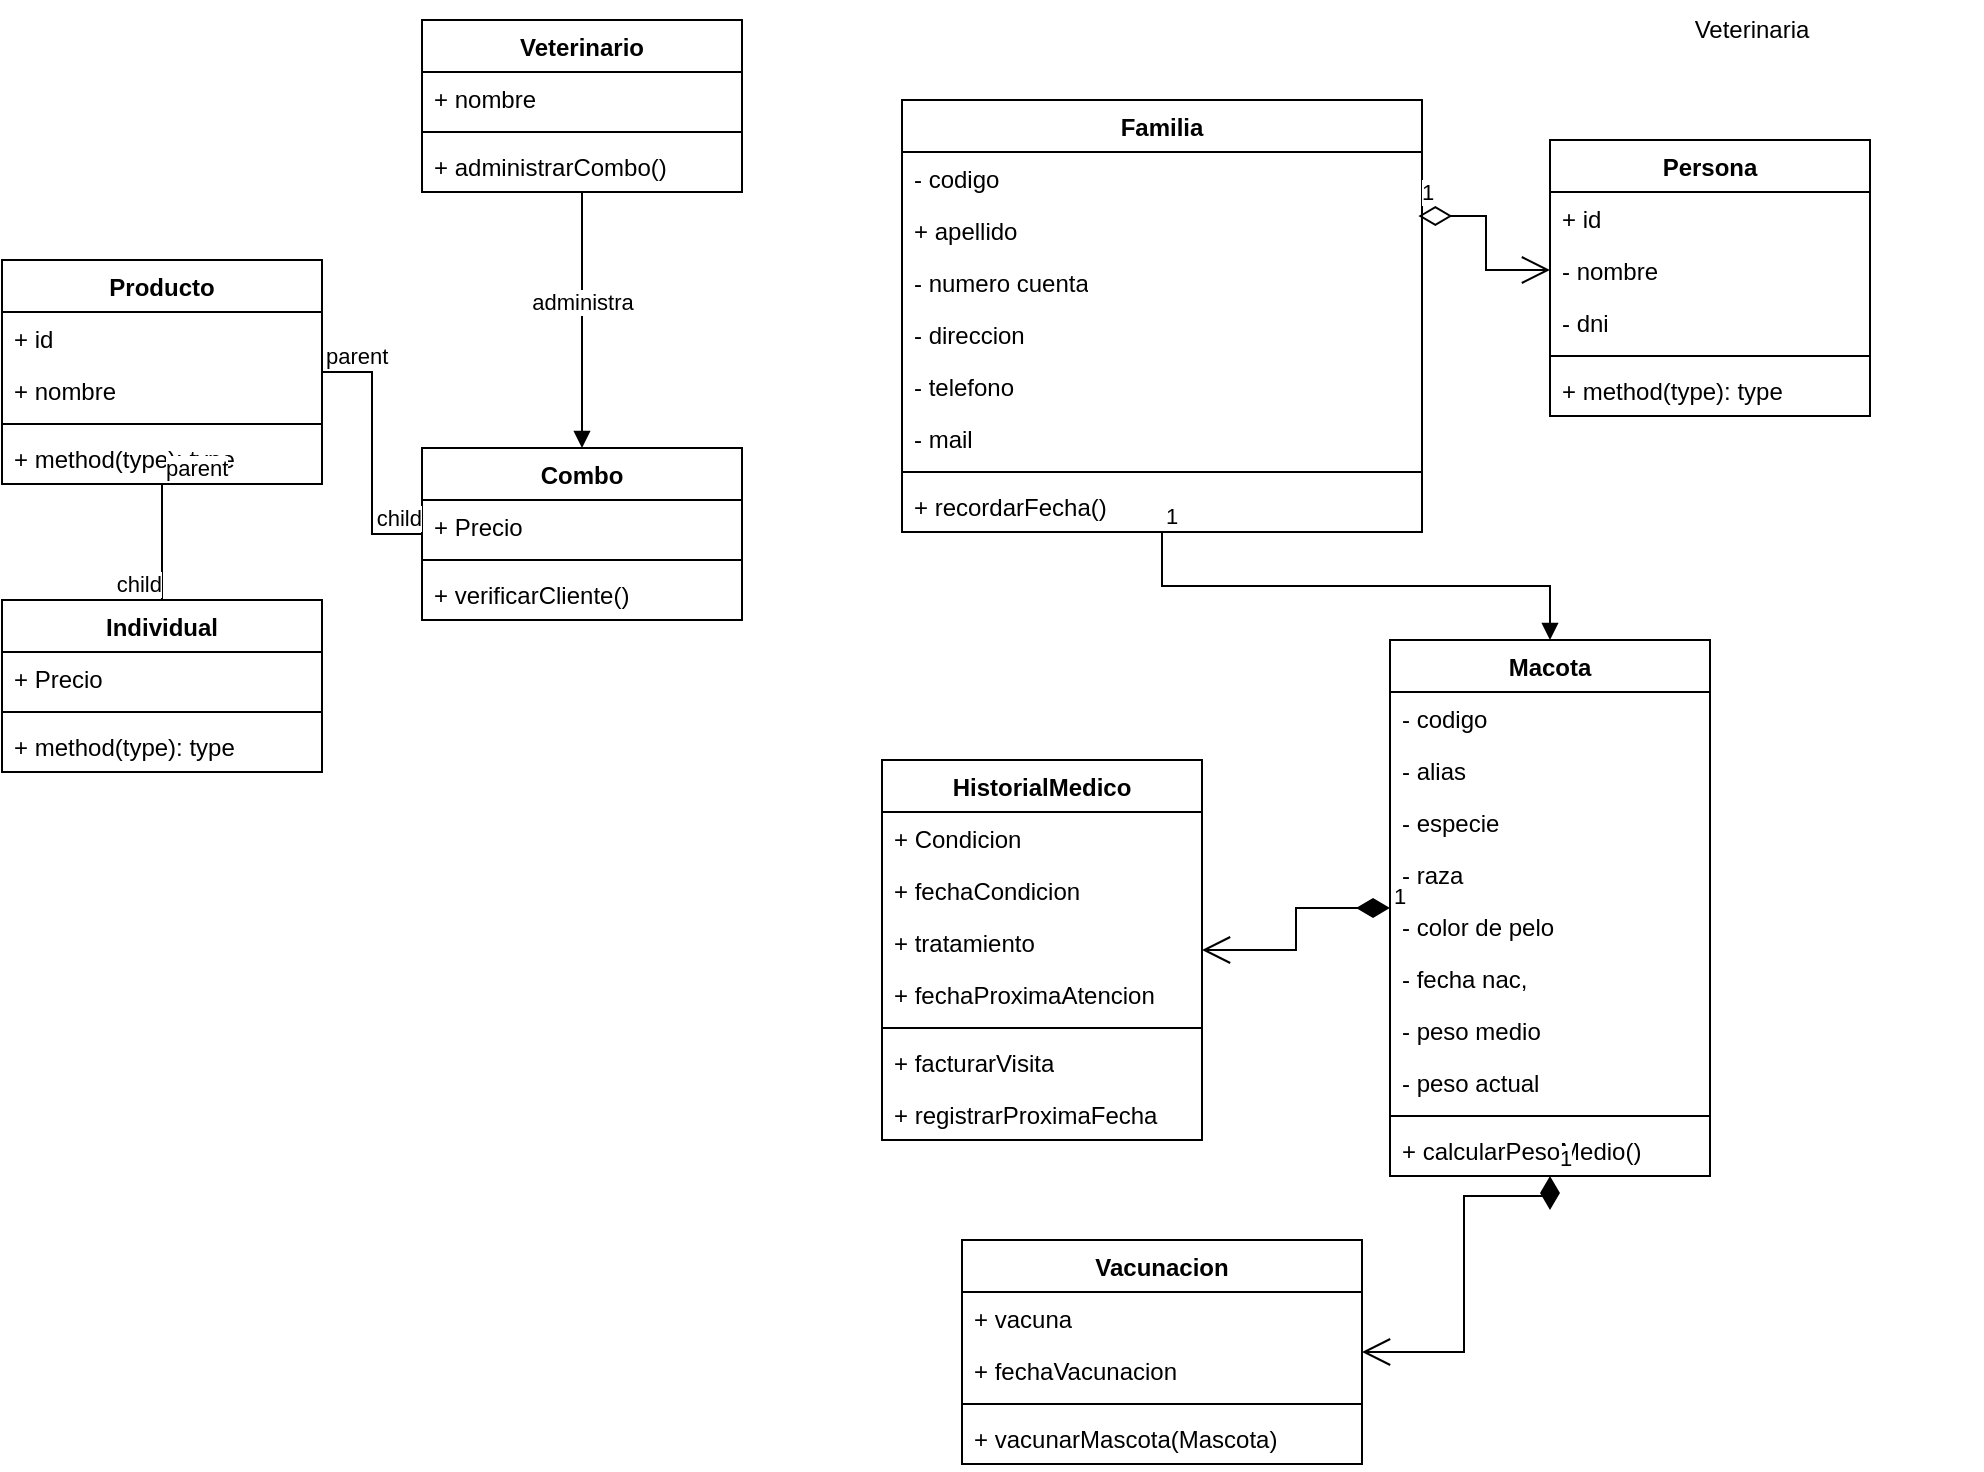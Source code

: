 <mxfile version="24.4.0" type="device">
  <diagram id="C5RBs43oDa-KdzZeNtuy" name="Page-1">
    <mxGraphModel dx="1338" dy="529" grid="1" gridSize="10" guides="1" tooltips="1" connect="1" arrows="1" fold="1" page="1" pageScale="1" pageWidth="827" pageHeight="1169" math="0" shadow="0">
      <root>
        <mxCell id="WIyWlLk6GJQsqaUBKTNV-0" />
        <mxCell id="WIyWlLk6GJQsqaUBKTNV-1" parent="WIyWlLk6GJQsqaUBKTNV-0" />
        <mxCell id="L2zTmdBYx0xDKRiUpcyv-3" value="Veterinaria" style="text;html=1;align=center;verticalAlign=middle;whiteSpace=wrap;rounded=0;" vertex="1" parent="WIyWlLk6GJQsqaUBKTNV-1">
          <mxGeometry x="320" y="20" width="230" height="30" as="geometry" />
        </mxCell>
        <mxCell id="L2zTmdBYx0xDKRiUpcyv-4" value="Familia" style="swimlane;fontStyle=1;align=center;verticalAlign=top;childLayout=stackLayout;horizontal=1;startSize=26;horizontalStack=0;resizeParent=1;resizeParentMax=0;resizeLast=0;collapsible=1;marginBottom=0;whiteSpace=wrap;html=1;" vertex="1" parent="WIyWlLk6GJQsqaUBKTNV-1">
          <mxGeometry x="10" y="70" width="260" height="216" as="geometry" />
        </mxCell>
        <mxCell id="L2zTmdBYx0xDKRiUpcyv-5" value="- codigo" style="text;strokeColor=none;fillColor=none;align=left;verticalAlign=top;spacingLeft=4;spacingRight=4;overflow=hidden;rotatable=0;points=[[0,0.5],[1,0.5]];portConstraint=eastwest;whiteSpace=wrap;html=1;" vertex="1" parent="L2zTmdBYx0xDKRiUpcyv-4">
          <mxGeometry y="26" width="260" height="26" as="geometry" />
        </mxCell>
        <mxCell id="L2zTmdBYx0xDKRiUpcyv-12" value="+ apellido" style="text;strokeColor=none;fillColor=none;align=left;verticalAlign=top;spacingLeft=4;spacingRight=4;overflow=hidden;rotatable=0;points=[[0,0.5],[1,0.5]];portConstraint=eastwest;whiteSpace=wrap;html=1;" vertex="1" parent="L2zTmdBYx0xDKRiUpcyv-4">
          <mxGeometry y="52" width="260" height="26" as="geometry" />
        </mxCell>
        <mxCell id="L2zTmdBYx0xDKRiUpcyv-13" value="- numero cuenta" style="text;strokeColor=none;fillColor=none;align=left;verticalAlign=top;spacingLeft=4;spacingRight=4;overflow=hidden;rotatable=0;points=[[0,0.5],[1,0.5]];portConstraint=eastwest;whiteSpace=wrap;html=1;" vertex="1" parent="L2zTmdBYx0xDKRiUpcyv-4">
          <mxGeometry y="78" width="260" height="26" as="geometry" />
        </mxCell>
        <mxCell id="L2zTmdBYx0xDKRiUpcyv-14" value="- direccion" style="text;strokeColor=none;fillColor=none;align=left;verticalAlign=top;spacingLeft=4;spacingRight=4;overflow=hidden;rotatable=0;points=[[0,0.5],[1,0.5]];portConstraint=eastwest;whiteSpace=wrap;html=1;" vertex="1" parent="L2zTmdBYx0xDKRiUpcyv-4">
          <mxGeometry y="104" width="260" height="26" as="geometry" />
        </mxCell>
        <mxCell id="L2zTmdBYx0xDKRiUpcyv-15" value="- telefono&lt;span style=&quot;color: rgba(0, 0, 0, 0); font-family: monospace; font-size: 0px; text-wrap: nowrap;&quot;&gt;%3CmxGraphModel%3E%3Croot%3E%3CmxCell%20id%3D%220%22%2F%3E%3CmxCell%20id%3D%221%22%20parent%3D%220%22%2F%3E%3CmxCell%20id%3D%222%22%20value%3D%22-%20numero%20cuenta%22%20style%3D%22text%3BstrokeColor%3Dnone%3BfillColor%3Dnone%3Balign%3Dleft%3BverticalAlign%3Dtop%3BspacingLeft%3D4%3BspacingRight%3D4%3Boverflow%3Dhidden%3Brotatable%3D0%3Bpoints%3D%5B%5B0%2C0.5%5D%2C%5B1%2C0.5%5D%5D%3BportConstraint%3Deastwest%3BwhiteSpace%3Dwrap%3Bhtml%3D1%3B%22%20vertex%3D%221%22%20parent%3D%221%22%3E%3CmxGeometry%20x%3D%2210%22%20y%3D%22148%22%20width%3D%22260%22%20height%3D%2226%22%20as%3D%22geometry%22%2F%3E%3C%2FmxCell%3E%3C%2Froot%3E%3C%2FmxGraphModel%3E&lt;/span&gt;" style="text;strokeColor=none;fillColor=none;align=left;verticalAlign=top;spacingLeft=4;spacingRight=4;overflow=hidden;rotatable=0;points=[[0,0.5],[1,0.5]];portConstraint=eastwest;whiteSpace=wrap;html=1;" vertex="1" parent="L2zTmdBYx0xDKRiUpcyv-4">
          <mxGeometry y="130" width="260" height="26" as="geometry" />
        </mxCell>
        <mxCell id="L2zTmdBYx0xDKRiUpcyv-16" value="- mail" style="text;strokeColor=none;fillColor=none;align=left;verticalAlign=top;spacingLeft=4;spacingRight=4;overflow=hidden;rotatable=0;points=[[0,0.5],[1,0.5]];portConstraint=eastwest;whiteSpace=wrap;html=1;" vertex="1" parent="L2zTmdBYx0xDKRiUpcyv-4">
          <mxGeometry y="156" width="260" height="26" as="geometry" />
        </mxCell>
        <mxCell id="L2zTmdBYx0xDKRiUpcyv-6" value="" style="line;strokeWidth=1;fillColor=none;align=left;verticalAlign=middle;spacingTop=-1;spacingLeft=3;spacingRight=3;rotatable=0;labelPosition=right;points=[];portConstraint=eastwest;strokeColor=inherit;" vertex="1" parent="L2zTmdBYx0xDKRiUpcyv-4">
          <mxGeometry y="182" width="260" height="8" as="geometry" />
        </mxCell>
        <mxCell id="L2zTmdBYx0xDKRiUpcyv-7" value="+ recordarFecha()" style="text;strokeColor=none;fillColor=none;align=left;verticalAlign=top;spacingLeft=4;spacingRight=4;overflow=hidden;rotatable=0;points=[[0,0.5],[1,0.5]];portConstraint=eastwest;whiteSpace=wrap;html=1;" vertex="1" parent="L2zTmdBYx0xDKRiUpcyv-4">
          <mxGeometry y="190" width="260" height="26" as="geometry" />
        </mxCell>
        <mxCell id="L2zTmdBYx0xDKRiUpcyv-8" value="Persona" style="swimlane;fontStyle=1;align=center;verticalAlign=top;childLayout=stackLayout;horizontal=1;startSize=26;horizontalStack=0;resizeParent=1;resizeParentMax=0;resizeLast=0;collapsible=1;marginBottom=0;whiteSpace=wrap;html=1;" vertex="1" parent="WIyWlLk6GJQsqaUBKTNV-1">
          <mxGeometry x="334" y="90" width="160" height="138" as="geometry" />
        </mxCell>
        <mxCell id="L2zTmdBYx0xDKRiUpcyv-9" value="+ id" style="text;strokeColor=none;fillColor=none;align=left;verticalAlign=top;spacingLeft=4;spacingRight=4;overflow=hidden;rotatable=0;points=[[0,0.5],[1,0.5]];portConstraint=eastwest;whiteSpace=wrap;html=1;" vertex="1" parent="L2zTmdBYx0xDKRiUpcyv-8">
          <mxGeometry y="26" width="160" height="26" as="geometry" />
        </mxCell>
        <mxCell id="L2zTmdBYx0xDKRiUpcyv-18" value="- nombre" style="text;strokeColor=none;fillColor=none;align=left;verticalAlign=top;spacingLeft=4;spacingRight=4;overflow=hidden;rotatable=0;points=[[0,0.5],[1,0.5]];portConstraint=eastwest;whiteSpace=wrap;html=1;" vertex="1" parent="L2zTmdBYx0xDKRiUpcyv-8">
          <mxGeometry y="52" width="160" height="26" as="geometry" />
        </mxCell>
        <mxCell id="L2zTmdBYx0xDKRiUpcyv-19" value="- dni" style="text;strokeColor=none;fillColor=none;align=left;verticalAlign=top;spacingLeft=4;spacingRight=4;overflow=hidden;rotatable=0;points=[[0,0.5],[1,0.5]];portConstraint=eastwest;whiteSpace=wrap;html=1;" vertex="1" parent="L2zTmdBYx0xDKRiUpcyv-8">
          <mxGeometry y="78" width="160" height="26" as="geometry" />
        </mxCell>
        <mxCell id="L2zTmdBYx0xDKRiUpcyv-10" value="" style="line;strokeWidth=1;fillColor=none;align=left;verticalAlign=middle;spacingTop=-1;spacingLeft=3;spacingRight=3;rotatable=0;labelPosition=right;points=[];portConstraint=eastwest;strokeColor=inherit;" vertex="1" parent="L2zTmdBYx0xDKRiUpcyv-8">
          <mxGeometry y="104" width="160" height="8" as="geometry" />
        </mxCell>
        <mxCell id="L2zTmdBYx0xDKRiUpcyv-11" value="+ method(type): type" style="text;strokeColor=none;fillColor=none;align=left;verticalAlign=top;spacingLeft=4;spacingRight=4;overflow=hidden;rotatable=0;points=[[0,0.5],[1,0.5]];portConstraint=eastwest;whiteSpace=wrap;html=1;" vertex="1" parent="L2zTmdBYx0xDKRiUpcyv-8">
          <mxGeometry y="112" width="160" height="26" as="geometry" />
        </mxCell>
        <mxCell id="L2zTmdBYx0xDKRiUpcyv-20" value="1" style="endArrow=open;html=1;endSize=12;startArrow=diamondThin;startSize=14;startFill=0;edgeStyle=orthogonalEdgeStyle;align=left;verticalAlign=bottom;rounded=0;exitX=0.993;exitY=0.231;exitDx=0;exitDy=0;exitPerimeter=0;entryX=0;entryY=0.5;entryDx=0;entryDy=0;" edge="1" parent="WIyWlLk6GJQsqaUBKTNV-1" source="L2zTmdBYx0xDKRiUpcyv-12" target="L2zTmdBYx0xDKRiUpcyv-18">
          <mxGeometry x="-1" y="3" relative="1" as="geometry">
            <mxPoint x="180" y="270" as="sourcePoint" />
            <mxPoint x="340" y="270" as="targetPoint" />
          </mxGeometry>
        </mxCell>
        <mxCell id="L2zTmdBYx0xDKRiUpcyv-21" value="Macota" style="swimlane;fontStyle=1;align=center;verticalAlign=top;childLayout=stackLayout;horizontal=1;startSize=26;horizontalStack=0;resizeParent=1;resizeParentMax=0;resizeLast=0;collapsible=1;marginBottom=0;whiteSpace=wrap;html=1;" vertex="1" parent="WIyWlLk6GJQsqaUBKTNV-1">
          <mxGeometry x="254" y="340" width="160" height="268" as="geometry" />
        </mxCell>
        <mxCell id="L2zTmdBYx0xDKRiUpcyv-22" value="- codigo" style="text;strokeColor=none;fillColor=none;align=left;verticalAlign=top;spacingLeft=4;spacingRight=4;overflow=hidden;rotatable=0;points=[[0,0.5],[1,0.5]];portConstraint=eastwest;whiteSpace=wrap;html=1;" vertex="1" parent="L2zTmdBYx0xDKRiUpcyv-21">
          <mxGeometry y="26" width="160" height="26" as="geometry" />
        </mxCell>
        <mxCell id="L2zTmdBYx0xDKRiUpcyv-25" value="- alias" style="text;strokeColor=none;fillColor=none;align=left;verticalAlign=top;spacingLeft=4;spacingRight=4;overflow=hidden;rotatable=0;points=[[0,0.5],[1,0.5]];portConstraint=eastwest;whiteSpace=wrap;html=1;" vertex="1" parent="L2zTmdBYx0xDKRiUpcyv-21">
          <mxGeometry y="52" width="160" height="26" as="geometry" />
        </mxCell>
        <mxCell id="L2zTmdBYx0xDKRiUpcyv-27" value="- especie" style="text;strokeColor=none;fillColor=none;align=left;verticalAlign=top;spacingLeft=4;spacingRight=4;overflow=hidden;rotatable=0;points=[[0,0.5],[1,0.5]];portConstraint=eastwest;whiteSpace=wrap;html=1;" vertex="1" parent="L2zTmdBYx0xDKRiUpcyv-21">
          <mxGeometry y="78" width="160" height="26" as="geometry" />
        </mxCell>
        <mxCell id="L2zTmdBYx0xDKRiUpcyv-28" value="- raza" style="text;strokeColor=none;fillColor=none;align=left;verticalAlign=top;spacingLeft=4;spacingRight=4;overflow=hidden;rotatable=0;points=[[0,0.5],[1,0.5]];portConstraint=eastwest;whiteSpace=wrap;html=1;" vertex="1" parent="L2zTmdBYx0xDKRiUpcyv-21">
          <mxGeometry y="104" width="160" height="26" as="geometry" />
        </mxCell>
        <mxCell id="L2zTmdBYx0xDKRiUpcyv-29" value="- color de pelo" style="text;strokeColor=none;fillColor=none;align=left;verticalAlign=top;spacingLeft=4;spacingRight=4;overflow=hidden;rotatable=0;points=[[0,0.5],[1,0.5]];portConstraint=eastwest;whiteSpace=wrap;html=1;" vertex="1" parent="L2zTmdBYx0xDKRiUpcyv-21">
          <mxGeometry y="130" width="160" height="26" as="geometry" />
        </mxCell>
        <mxCell id="L2zTmdBYx0xDKRiUpcyv-30" value="- fecha nac," style="text;strokeColor=none;fillColor=none;align=left;verticalAlign=top;spacingLeft=4;spacingRight=4;overflow=hidden;rotatable=0;points=[[0,0.5],[1,0.5]];portConstraint=eastwest;whiteSpace=wrap;html=1;" vertex="1" parent="L2zTmdBYx0xDKRiUpcyv-21">
          <mxGeometry y="156" width="160" height="26" as="geometry" />
        </mxCell>
        <mxCell id="L2zTmdBYx0xDKRiUpcyv-31" value="- peso medio" style="text;strokeColor=none;fillColor=none;align=left;verticalAlign=top;spacingLeft=4;spacingRight=4;overflow=hidden;rotatable=0;points=[[0,0.5],[1,0.5]];portConstraint=eastwest;whiteSpace=wrap;html=1;" vertex="1" parent="L2zTmdBYx0xDKRiUpcyv-21">
          <mxGeometry y="182" width="160" height="26" as="geometry" />
        </mxCell>
        <mxCell id="L2zTmdBYx0xDKRiUpcyv-32" value="- peso actual" style="text;strokeColor=none;fillColor=none;align=left;verticalAlign=top;spacingLeft=4;spacingRight=4;overflow=hidden;rotatable=0;points=[[0,0.5],[1,0.5]];portConstraint=eastwest;whiteSpace=wrap;html=1;" vertex="1" parent="L2zTmdBYx0xDKRiUpcyv-21">
          <mxGeometry y="208" width="160" height="26" as="geometry" />
        </mxCell>
        <mxCell id="L2zTmdBYx0xDKRiUpcyv-23" value="" style="line;strokeWidth=1;fillColor=none;align=left;verticalAlign=middle;spacingTop=-1;spacingLeft=3;spacingRight=3;rotatable=0;labelPosition=right;points=[];portConstraint=eastwest;strokeColor=inherit;" vertex="1" parent="L2zTmdBYx0xDKRiUpcyv-21">
          <mxGeometry y="234" width="160" height="8" as="geometry" />
        </mxCell>
        <mxCell id="L2zTmdBYx0xDKRiUpcyv-24" value="+ calcularPesoMedio()" style="text;strokeColor=none;fillColor=none;align=left;verticalAlign=top;spacingLeft=4;spacingRight=4;overflow=hidden;rotatable=0;points=[[0,0.5],[1,0.5]];portConstraint=eastwest;whiteSpace=wrap;html=1;" vertex="1" parent="L2zTmdBYx0xDKRiUpcyv-21">
          <mxGeometry y="242" width="160" height="26" as="geometry" />
        </mxCell>
        <mxCell id="L2zTmdBYx0xDKRiUpcyv-37" value="HistorialMedico" style="swimlane;fontStyle=1;align=center;verticalAlign=top;childLayout=stackLayout;horizontal=1;startSize=26;horizontalStack=0;resizeParent=1;resizeParentMax=0;resizeLast=0;collapsible=1;marginBottom=0;whiteSpace=wrap;html=1;" vertex="1" parent="WIyWlLk6GJQsqaUBKTNV-1">
          <mxGeometry y="400" width="160" height="190" as="geometry" />
        </mxCell>
        <mxCell id="L2zTmdBYx0xDKRiUpcyv-38" value="+ Condicion" style="text;strokeColor=none;fillColor=none;align=left;verticalAlign=top;spacingLeft=4;spacingRight=4;overflow=hidden;rotatable=0;points=[[0,0.5],[1,0.5]];portConstraint=eastwest;whiteSpace=wrap;html=1;" vertex="1" parent="L2zTmdBYx0xDKRiUpcyv-37">
          <mxGeometry y="26" width="160" height="26" as="geometry" />
        </mxCell>
        <mxCell id="L2zTmdBYx0xDKRiUpcyv-41" value="+ fechaCondicion" style="text;strokeColor=none;fillColor=none;align=left;verticalAlign=top;spacingLeft=4;spacingRight=4;overflow=hidden;rotatable=0;points=[[0,0.5],[1,0.5]];portConstraint=eastwest;whiteSpace=wrap;html=1;" vertex="1" parent="L2zTmdBYx0xDKRiUpcyv-37">
          <mxGeometry y="52" width="160" height="26" as="geometry" />
        </mxCell>
        <mxCell id="L2zTmdBYx0xDKRiUpcyv-42" value="+ tratamiento" style="text;strokeColor=none;fillColor=none;align=left;verticalAlign=top;spacingLeft=4;spacingRight=4;overflow=hidden;rotatable=0;points=[[0,0.5],[1,0.5]];portConstraint=eastwest;whiteSpace=wrap;html=1;" vertex="1" parent="L2zTmdBYx0xDKRiUpcyv-37">
          <mxGeometry y="78" width="160" height="26" as="geometry" />
        </mxCell>
        <mxCell id="L2zTmdBYx0xDKRiUpcyv-49" value="+ fechaProximaAtencion" style="text;strokeColor=none;fillColor=none;align=left;verticalAlign=top;spacingLeft=4;spacingRight=4;overflow=hidden;rotatable=0;points=[[0,0.5],[1,0.5]];portConstraint=eastwest;whiteSpace=wrap;html=1;" vertex="1" parent="L2zTmdBYx0xDKRiUpcyv-37">
          <mxGeometry y="104" width="160" height="26" as="geometry" />
        </mxCell>
        <mxCell id="L2zTmdBYx0xDKRiUpcyv-39" value="" style="line;strokeWidth=1;fillColor=none;align=left;verticalAlign=middle;spacingTop=-1;spacingLeft=3;spacingRight=3;rotatable=0;labelPosition=right;points=[];portConstraint=eastwest;strokeColor=inherit;" vertex="1" parent="L2zTmdBYx0xDKRiUpcyv-37">
          <mxGeometry y="130" width="160" height="8" as="geometry" />
        </mxCell>
        <mxCell id="L2zTmdBYx0xDKRiUpcyv-40" value="+ facturarVisita" style="text;strokeColor=none;fillColor=none;align=left;verticalAlign=top;spacingLeft=4;spacingRight=4;overflow=hidden;rotatable=0;points=[[0,0.5],[1,0.5]];portConstraint=eastwest;whiteSpace=wrap;html=1;" vertex="1" parent="L2zTmdBYx0xDKRiUpcyv-37">
          <mxGeometry y="138" width="160" height="26" as="geometry" />
        </mxCell>
        <mxCell id="L2zTmdBYx0xDKRiUpcyv-48" value="+ registrarProximaFecha" style="text;strokeColor=none;fillColor=none;align=left;verticalAlign=top;spacingLeft=4;spacingRight=4;overflow=hidden;rotatable=0;points=[[0,0.5],[1,0.5]];portConstraint=eastwest;whiteSpace=wrap;html=1;" vertex="1" parent="L2zTmdBYx0xDKRiUpcyv-37">
          <mxGeometry y="164" width="160" height="26" as="geometry" />
        </mxCell>
        <mxCell id="L2zTmdBYx0xDKRiUpcyv-43" value="Vacunacion" style="swimlane;fontStyle=1;align=center;verticalAlign=top;childLayout=stackLayout;horizontal=1;startSize=26;horizontalStack=0;resizeParent=1;resizeParentMax=0;resizeLast=0;collapsible=1;marginBottom=0;whiteSpace=wrap;html=1;" vertex="1" parent="WIyWlLk6GJQsqaUBKTNV-1">
          <mxGeometry x="40" y="640" width="200" height="112" as="geometry" />
        </mxCell>
        <mxCell id="L2zTmdBYx0xDKRiUpcyv-44" value="+ vacuna" style="text;strokeColor=none;fillColor=none;align=left;verticalAlign=top;spacingLeft=4;spacingRight=4;overflow=hidden;rotatable=0;points=[[0,0.5],[1,0.5]];portConstraint=eastwest;whiteSpace=wrap;html=1;" vertex="1" parent="L2zTmdBYx0xDKRiUpcyv-43">
          <mxGeometry y="26" width="200" height="26" as="geometry" />
        </mxCell>
        <mxCell id="L2zTmdBYx0xDKRiUpcyv-47" value="+ fechaVacunacion" style="text;strokeColor=none;fillColor=none;align=left;verticalAlign=top;spacingLeft=4;spacingRight=4;overflow=hidden;rotatable=0;points=[[0,0.5],[1,0.5]];portConstraint=eastwest;whiteSpace=wrap;html=1;" vertex="1" parent="L2zTmdBYx0xDKRiUpcyv-43">
          <mxGeometry y="52" width="200" height="26" as="geometry" />
        </mxCell>
        <mxCell id="L2zTmdBYx0xDKRiUpcyv-45" value="" style="line;strokeWidth=1;fillColor=none;align=left;verticalAlign=middle;spacingTop=-1;spacingLeft=3;spacingRight=3;rotatable=0;labelPosition=right;points=[];portConstraint=eastwest;strokeColor=inherit;" vertex="1" parent="L2zTmdBYx0xDKRiUpcyv-43">
          <mxGeometry y="78" width="200" height="8" as="geometry" />
        </mxCell>
        <mxCell id="L2zTmdBYx0xDKRiUpcyv-46" value="+ vacunarMascota(Mascota)" style="text;strokeColor=none;fillColor=none;align=left;verticalAlign=top;spacingLeft=4;spacingRight=4;overflow=hidden;rotatable=0;points=[[0,0.5],[1,0.5]];portConstraint=eastwest;whiteSpace=wrap;html=1;" vertex="1" parent="L2zTmdBYx0xDKRiUpcyv-43">
          <mxGeometry y="86" width="200" height="26" as="geometry" />
        </mxCell>
        <mxCell id="L2zTmdBYx0xDKRiUpcyv-51" value="Producto" style="swimlane;fontStyle=1;align=center;verticalAlign=top;childLayout=stackLayout;horizontal=1;startSize=26;horizontalStack=0;resizeParent=1;resizeParentMax=0;resizeLast=0;collapsible=1;marginBottom=0;whiteSpace=wrap;html=1;" vertex="1" parent="WIyWlLk6GJQsqaUBKTNV-1">
          <mxGeometry x="-440" y="150" width="160" height="112" as="geometry" />
        </mxCell>
        <mxCell id="L2zTmdBYx0xDKRiUpcyv-52" value="+ id" style="text;strokeColor=none;fillColor=none;align=left;verticalAlign=top;spacingLeft=4;spacingRight=4;overflow=hidden;rotatable=0;points=[[0,0.5],[1,0.5]];portConstraint=eastwest;whiteSpace=wrap;html=1;" vertex="1" parent="L2zTmdBYx0xDKRiUpcyv-51">
          <mxGeometry y="26" width="160" height="26" as="geometry" />
        </mxCell>
        <mxCell id="L2zTmdBYx0xDKRiUpcyv-55" value="+ nombre" style="text;strokeColor=none;fillColor=none;align=left;verticalAlign=top;spacingLeft=4;spacingRight=4;overflow=hidden;rotatable=0;points=[[0,0.5],[1,0.5]];portConstraint=eastwest;whiteSpace=wrap;html=1;" vertex="1" parent="L2zTmdBYx0xDKRiUpcyv-51">
          <mxGeometry y="52" width="160" height="26" as="geometry" />
        </mxCell>
        <mxCell id="L2zTmdBYx0xDKRiUpcyv-53" value="" style="line;strokeWidth=1;fillColor=none;align=left;verticalAlign=middle;spacingTop=-1;spacingLeft=3;spacingRight=3;rotatable=0;labelPosition=right;points=[];portConstraint=eastwest;strokeColor=inherit;" vertex="1" parent="L2zTmdBYx0xDKRiUpcyv-51">
          <mxGeometry y="78" width="160" height="8" as="geometry" />
        </mxCell>
        <mxCell id="L2zTmdBYx0xDKRiUpcyv-54" value="+ method(type): type" style="text;strokeColor=none;fillColor=none;align=left;verticalAlign=top;spacingLeft=4;spacingRight=4;overflow=hidden;rotatable=0;points=[[0,0.5],[1,0.5]];portConstraint=eastwest;whiteSpace=wrap;html=1;" vertex="1" parent="L2zTmdBYx0xDKRiUpcyv-51">
          <mxGeometry y="86" width="160" height="26" as="geometry" />
        </mxCell>
        <mxCell id="L2zTmdBYx0xDKRiUpcyv-57" value="Individual" style="swimlane;fontStyle=1;align=center;verticalAlign=top;childLayout=stackLayout;horizontal=1;startSize=26;horizontalStack=0;resizeParent=1;resizeParentMax=0;resizeLast=0;collapsible=1;marginBottom=0;whiteSpace=wrap;html=1;" vertex="1" parent="WIyWlLk6GJQsqaUBKTNV-1">
          <mxGeometry x="-440" y="320" width="160" height="86" as="geometry" />
        </mxCell>
        <mxCell id="L2zTmdBYx0xDKRiUpcyv-58" value="+ Precio" style="text;strokeColor=none;fillColor=none;align=left;verticalAlign=top;spacingLeft=4;spacingRight=4;overflow=hidden;rotatable=0;points=[[0,0.5],[1,0.5]];portConstraint=eastwest;whiteSpace=wrap;html=1;" vertex="1" parent="L2zTmdBYx0xDKRiUpcyv-57">
          <mxGeometry y="26" width="160" height="26" as="geometry" />
        </mxCell>
        <mxCell id="L2zTmdBYx0xDKRiUpcyv-59" value="" style="line;strokeWidth=1;fillColor=none;align=left;verticalAlign=middle;spacingTop=-1;spacingLeft=3;spacingRight=3;rotatable=0;labelPosition=right;points=[];portConstraint=eastwest;strokeColor=inherit;" vertex="1" parent="L2zTmdBYx0xDKRiUpcyv-57">
          <mxGeometry y="52" width="160" height="8" as="geometry" />
        </mxCell>
        <mxCell id="L2zTmdBYx0xDKRiUpcyv-60" value="+ method(type): type" style="text;strokeColor=none;fillColor=none;align=left;verticalAlign=top;spacingLeft=4;spacingRight=4;overflow=hidden;rotatable=0;points=[[0,0.5],[1,0.5]];portConstraint=eastwest;whiteSpace=wrap;html=1;" vertex="1" parent="L2zTmdBYx0xDKRiUpcyv-57">
          <mxGeometry y="60" width="160" height="26" as="geometry" />
        </mxCell>
        <mxCell id="L2zTmdBYx0xDKRiUpcyv-61" value="Combo" style="swimlane;fontStyle=1;align=center;verticalAlign=top;childLayout=stackLayout;horizontal=1;startSize=26;horizontalStack=0;resizeParent=1;resizeParentMax=0;resizeLast=0;collapsible=1;marginBottom=0;whiteSpace=wrap;html=1;" vertex="1" parent="WIyWlLk6GJQsqaUBKTNV-1">
          <mxGeometry x="-230" y="244" width="160" height="86" as="geometry" />
        </mxCell>
        <mxCell id="L2zTmdBYx0xDKRiUpcyv-62" value="+ Precio" style="text;strokeColor=none;fillColor=none;align=left;verticalAlign=top;spacingLeft=4;spacingRight=4;overflow=hidden;rotatable=0;points=[[0,0.5],[1,0.5]];portConstraint=eastwest;whiteSpace=wrap;html=1;" vertex="1" parent="L2zTmdBYx0xDKRiUpcyv-61">
          <mxGeometry y="26" width="160" height="26" as="geometry" />
        </mxCell>
        <mxCell id="L2zTmdBYx0xDKRiUpcyv-63" value="" style="line;strokeWidth=1;fillColor=none;align=left;verticalAlign=middle;spacingTop=-1;spacingLeft=3;spacingRight=3;rotatable=0;labelPosition=right;points=[];portConstraint=eastwest;strokeColor=inherit;" vertex="1" parent="L2zTmdBYx0xDKRiUpcyv-61">
          <mxGeometry y="52" width="160" height="8" as="geometry" />
        </mxCell>
        <mxCell id="L2zTmdBYx0xDKRiUpcyv-64" value="+ verificarCliente()" style="text;strokeColor=none;fillColor=none;align=left;verticalAlign=top;spacingLeft=4;spacingRight=4;overflow=hidden;rotatable=0;points=[[0,0.5],[1,0.5]];portConstraint=eastwest;whiteSpace=wrap;html=1;" vertex="1" parent="L2zTmdBYx0xDKRiUpcyv-61">
          <mxGeometry y="60" width="160" height="26" as="geometry" />
        </mxCell>
        <mxCell id="L2zTmdBYx0xDKRiUpcyv-67" value="" style="endArrow=none;html=1;edgeStyle=orthogonalEdgeStyle;rounded=0;" edge="1" parent="WIyWlLk6GJQsqaUBKTNV-1" source="L2zTmdBYx0xDKRiUpcyv-51" target="L2zTmdBYx0xDKRiUpcyv-61">
          <mxGeometry relative="1" as="geometry">
            <mxPoint x="-360" y="380" as="sourcePoint" />
            <mxPoint x="-200" y="380" as="targetPoint" />
          </mxGeometry>
        </mxCell>
        <mxCell id="L2zTmdBYx0xDKRiUpcyv-68" value="parent" style="edgeLabel;resizable=0;html=1;align=left;verticalAlign=bottom;" connectable="0" vertex="1" parent="L2zTmdBYx0xDKRiUpcyv-67">
          <mxGeometry x="-1" relative="1" as="geometry" />
        </mxCell>
        <mxCell id="L2zTmdBYx0xDKRiUpcyv-69" value="child" style="edgeLabel;resizable=0;html=1;align=right;verticalAlign=bottom;" connectable="0" vertex="1" parent="L2zTmdBYx0xDKRiUpcyv-67">
          <mxGeometry x="1" relative="1" as="geometry" />
        </mxCell>
        <mxCell id="L2zTmdBYx0xDKRiUpcyv-70" value="" style="endArrow=none;html=1;edgeStyle=orthogonalEdgeStyle;rounded=0;" edge="1" parent="WIyWlLk6GJQsqaUBKTNV-1" source="L2zTmdBYx0xDKRiUpcyv-51" target="L2zTmdBYx0xDKRiUpcyv-57">
          <mxGeometry relative="1" as="geometry">
            <mxPoint x="-360" y="380" as="sourcePoint" />
            <mxPoint x="-200" y="380" as="targetPoint" />
          </mxGeometry>
        </mxCell>
        <mxCell id="L2zTmdBYx0xDKRiUpcyv-71" value="parent" style="edgeLabel;resizable=0;html=1;align=left;verticalAlign=bottom;" connectable="0" vertex="1" parent="L2zTmdBYx0xDKRiUpcyv-70">
          <mxGeometry x="-1" relative="1" as="geometry" />
        </mxCell>
        <mxCell id="L2zTmdBYx0xDKRiUpcyv-72" value="child" style="edgeLabel;resizable=0;html=1;align=right;verticalAlign=bottom;" connectable="0" vertex="1" parent="L2zTmdBYx0xDKRiUpcyv-70">
          <mxGeometry x="1" relative="1" as="geometry" />
        </mxCell>
        <mxCell id="L2zTmdBYx0xDKRiUpcyv-77" value="Veterinario" style="swimlane;fontStyle=1;align=center;verticalAlign=top;childLayout=stackLayout;horizontal=1;startSize=26;horizontalStack=0;resizeParent=1;resizeParentMax=0;resizeLast=0;collapsible=1;marginBottom=0;whiteSpace=wrap;html=1;" vertex="1" parent="WIyWlLk6GJQsqaUBKTNV-1">
          <mxGeometry x="-230" y="30" width="160" height="86" as="geometry" />
        </mxCell>
        <mxCell id="L2zTmdBYx0xDKRiUpcyv-78" value="+ nombre" style="text;strokeColor=none;fillColor=none;align=left;verticalAlign=top;spacingLeft=4;spacingRight=4;overflow=hidden;rotatable=0;points=[[0,0.5],[1,0.5]];portConstraint=eastwest;whiteSpace=wrap;html=1;" vertex="1" parent="L2zTmdBYx0xDKRiUpcyv-77">
          <mxGeometry y="26" width="160" height="26" as="geometry" />
        </mxCell>
        <mxCell id="L2zTmdBYx0xDKRiUpcyv-79" value="" style="line;strokeWidth=1;fillColor=none;align=left;verticalAlign=middle;spacingTop=-1;spacingLeft=3;spacingRight=3;rotatable=0;labelPosition=right;points=[];portConstraint=eastwest;strokeColor=inherit;" vertex="1" parent="L2zTmdBYx0xDKRiUpcyv-77">
          <mxGeometry y="52" width="160" height="8" as="geometry" />
        </mxCell>
        <mxCell id="L2zTmdBYx0xDKRiUpcyv-80" value="+ administrarCombo()" style="text;strokeColor=none;fillColor=none;align=left;verticalAlign=top;spacingLeft=4;spacingRight=4;overflow=hidden;rotatable=0;points=[[0,0.5],[1,0.5]];portConstraint=eastwest;whiteSpace=wrap;html=1;" vertex="1" parent="L2zTmdBYx0xDKRiUpcyv-77">
          <mxGeometry y="60" width="160" height="26" as="geometry" />
        </mxCell>
        <mxCell id="L2zTmdBYx0xDKRiUpcyv-81" value="administra" style="html=1;verticalAlign=bottom;endArrow=block;curved=0;rounded=0;" edge="1" parent="WIyWlLk6GJQsqaUBKTNV-1" source="L2zTmdBYx0xDKRiUpcyv-77" target="L2zTmdBYx0xDKRiUpcyv-61">
          <mxGeometry width="80" relative="1" as="geometry">
            <mxPoint x="-230" y="160" as="sourcePoint" />
            <mxPoint x="-150" y="160" as="targetPoint" />
          </mxGeometry>
        </mxCell>
        <mxCell id="L2zTmdBYx0xDKRiUpcyv-82" value="" style="endArrow=block;endFill=1;html=1;edgeStyle=orthogonalEdgeStyle;align=left;verticalAlign=top;rounded=0;" edge="1" parent="WIyWlLk6GJQsqaUBKTNV-1" source="L2zTmdBYx0xDKRiUpcyv-4" target="L2zTmdBYx0xDKRiUpcyv-21">
          <mxGeometry x="-1" relative="1" as="geometry">
            <mxPoint x="240" y="350" as="sourcePoint" />
            <mxPoint x="400" y="350" as="targetPoint" />
            <mxPoint as="offset" />
          </mxGeometry>
        </mxCell>
        <mxCell id="L2zTmdBYx0xDKRiUpcyv-83" value="1" style="edgeLabel;resizable=0;html=1;align=left;verticalAlign=bottom;" connectable="0" vertex="1" parent="L2zTmdBYx0xDKRiUpcyv-82">
          <mxGeometry x="-1" relative="1" as="geometry" />
        </mxCell>
        <mxCell id="L2zTmdBYx0xDKRiUpcyv-84" value="1" style="endArrow=open;html=1;endSize=12;startArrow=diamondThin;startSize=14;startFill=1;edgeStyle=orthogonalEdgeStyle;align=left;verticalAlign=bottom;rounded=0;" edge="1" parent="WIyWlLk6GJQsqaUBKTNV-1" source="L2zTmdBYx0xDKRiUpcyv-21" target="L2zTmdBYx0xDKRiUpcyv-37">
          <mxGeometry x="-1" y="3" relative="1" as="geometry">
            <mxPoint x="130" y="490" as="sourcePoint" />
            <mxPoint x="290" y="490" as="targetPoint" />
          </mxGeometry>
        </mxCell>
        <mxCell id="L2zTmdBYx0xDKRiUpcyv-85" value="1" style="endArrow=open;html=1;endSize=12;startArrow=diamondThin;startSize=14;startFill=1;edgeStyle=orthogonalEdgeStyle;align=left;verticalAlign=bottom;rounded=0;" edge="1" parent="WIyWlLk6GJQsqaUBKTNV-1" source="L2zTmdBYx0xDKRiUpcyv-21" target="L2zTmdBYx0xDKRiUpcyv-43">
          <mxGeometry x="-1" y="3" relative="1" as="geometry">
            <mxPoint x="130" y="490" as="sourcePoint" />
            <mxPoint x="290" y="490" as="targetPoint" />
            <Array as="points">
              <mxPoint x="334" y="618" />
              <mxPoint x="291" y="618" />
              <mxPoint x="291" y="696" />
            </Array>
          </mxGeometry>
        </mxCell>
      </root>
    </mxGraphModel>
  </diagram>
</mxfile>
